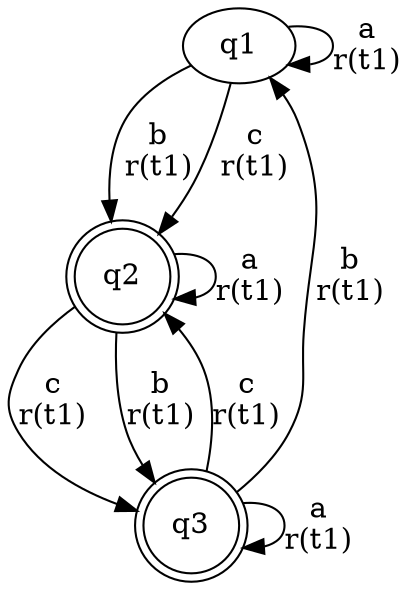digraph "tests_1/test29/solution300/solution" {
	q1[label=q1]
	q2[label=q2 shape=doublecircle]
	q3[label=q3 shape=doublecircle]
	q1 -> q1[label="a\nr(t1)\n"]
	q1 -> q2[label="b\nr(t1)\n"]
	q2 -> q2[label="a\nr(t1)\n"]
	q2 -> q3[label="c\nr(t1)\n"]
	q3 -> q1[label="b\nr(t1)\n"]
	q3 -> q3[label="a\nr(t1)\n"]
	q3 -> q2[label="c\nr(t1)\n"]
	q2 -> q3[label="b\nr(t1)\n"]
	q1 -> q2[label="c\nr(t1)\n"]
}
